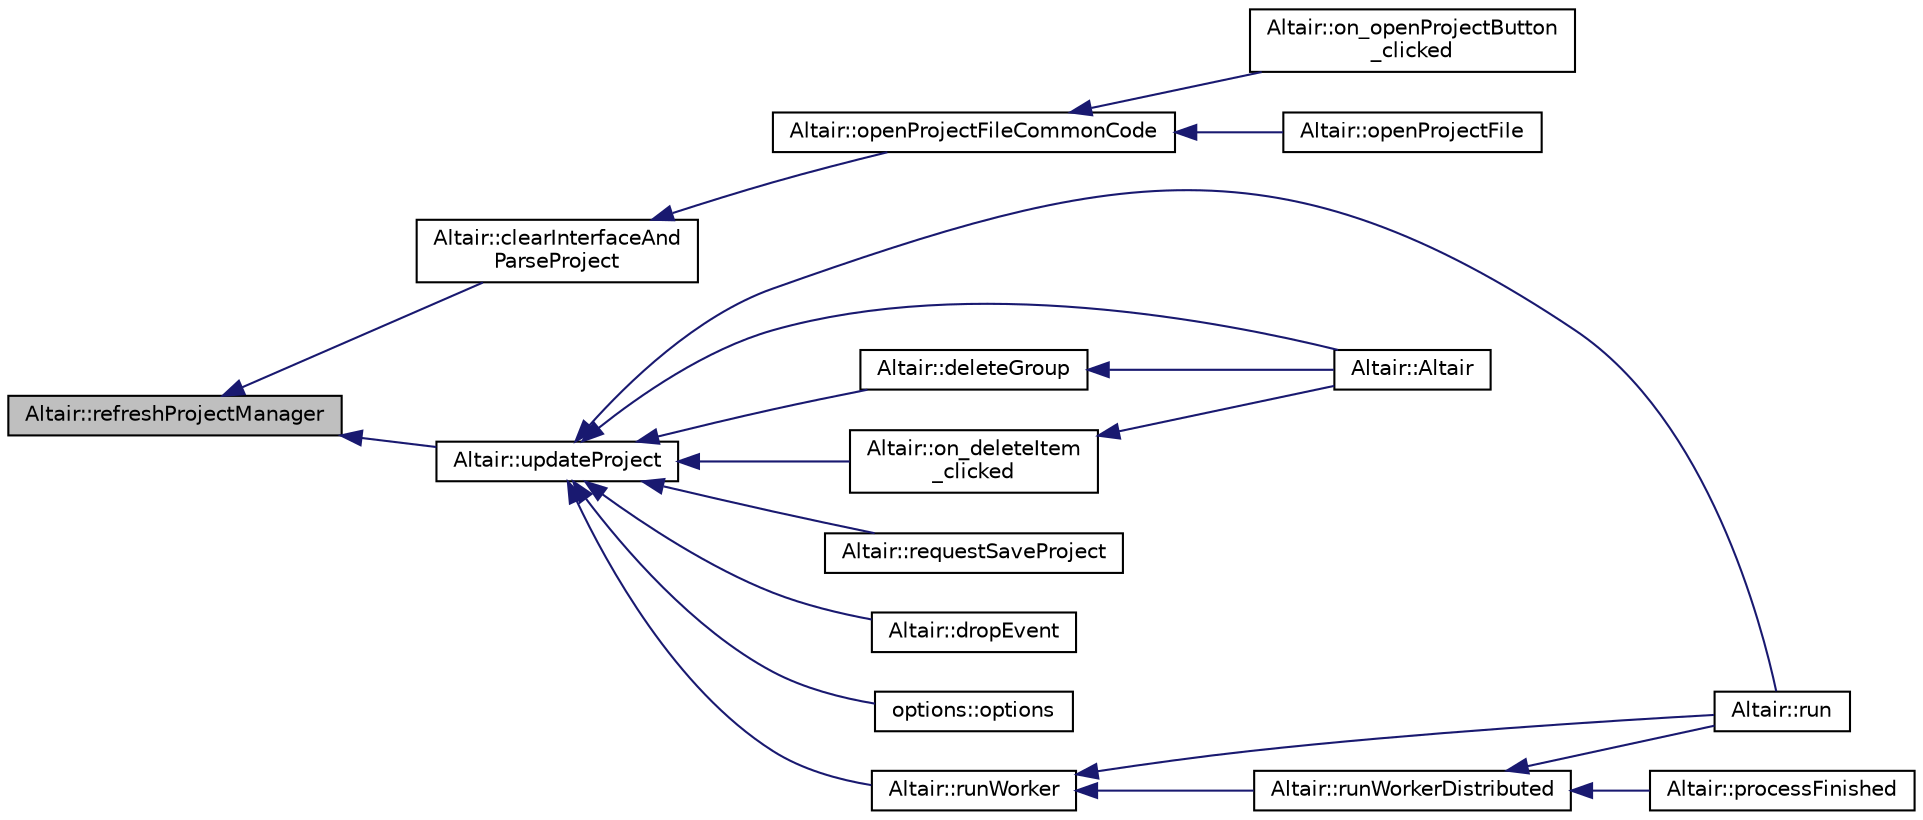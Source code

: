digraph "Altair::refreshProjectManager"
{
 // INTERACTIVE_SVG=YES
  edge [fontname="Helvetica",fontsize="10",labelfontname="Helvetica",labelfontsize="10"];
  node [fontname="Helvetica",fontsize="10",shape=record];
  rankdir="LR";
  Node740 [label="Altair::refreshProjectManager",height=0.2,width=0.4,color="black", fillcolor="grey75", style="filled", fontcolor="black"];
  Node740 -> Node741 [dir="back",color="midnightblue",fontsize="10",style="solid",fontname="Helvetica"];
  Node741 [label="Altair::clearInterfaceAnd\lParseProject",height=0.2,width=0.4,color="black", fillcolor="white", style="filled",URL="$class_altair.html#acaa583766e1c062ea311847fcdd35374",tooltip="Efface les onglets, le gestionnaire de projet et lit le projet .alt en cours. "];
  Node741 -> Node742 [dir="back",color="midnightblue",fontsize="10",style="solid",fontname="Helvetica"];
  Node742 [label="Altair::openProjectFileCommonCode",height=0.2,width=0.4,color="black", fillcolor="white", style="filled",URL="$class_altair.html#aa341707131924eff160bcab41422d1ec",tooltip="Code commun à différentes fonctions lancées pour l&#39;analyse des projets. "];
  Node742 -> Node743 [dir="back",color="midnightblue",fontsize="10",style="solid",fontname="Helvetica"];
  Node743 [label="Altair::on_openProjectButton\l_clicked",height=0.2,width=0.4,color="black", fillcolor="white", style="filled",URL="$class_altair.html#ab98d384297c6b94ff65a683eb5f99633",tooltip="Ouvre le projet, le décode en appelant parseProjectFile et actualise l&#39;interface  en conséquence..."];
  Node742 -> Node744 [dir="back",color="midnightblue",fontsize="10",style="solid",fontname="Helvetica"];
  Node744 [label="Altair::openProjectFile",height=0.2,width=0.4,color="black", fillcolor="white", style="filled",URL="$class_altair.html#a84cf34107cd413ab33800b583bdef59e",tooltip="Ouvre le projet .alt et décode le projet pour actualiser l&#39;interface. "];
  Node740 -> Node745 [dir="back",color="midnightblue",fontsize="10",style="solid",fontname="Helvetica"];
  Node745 [label="Altair::updateProject",height=0.2,width=0.4,color="black", fillcolor="white", style="filled",URL="$class_altair.html#a2eb0a89c3223b2df1c01d2b3b7d1c0eb",tooltip="Rafraichir le projet .alt après avoir actualisé l&#39;interface. "];
  Node745 -> Node746 [dir="back",color="midnightblue",fontsize="10",style="solid",fontname="Helvetica"];
  Node746 [label="Altair::Altair",height=0.2,width=0.4,color="black", fillcolor="white", style="filled",URL="$class_altair.html#ae0975ced0a36e0ed889ae06043a4df66",tooltip="Constructeur. "];
  Node745 -> Node747 [dir="back",color="midnightblue",fontsize="10",style="solid",fontname="Helvetica"];
  Node747 [label="Altair::deleteGroup",height=0.2,width=0.4,color="black", fillcolor="white", style="filled",URL="$class_altair.html#ab913abfdd0c6fbbceb9a051a4443d5fa",tooltip="Supprimer un onglet central. "];
  Node747 -> Node746 [dir="back",color="midnightblue",fontsize="10",style="solid",fontname="Helvetica"];
  Node745 -> Node748 [dir="back",color="midnightblue",fontsize="10",style="solid",fontname="Helvetica"];
  Node748 [label="Altair::on_deleteItem\l_clicked",height=0.2,width=0.4,color="black", fillcolor="white", style="filled",URL="$class_altair.html#a299584936cc20c9a1451977264eba1f5",tooltip="Ecrase un item d&#39;un onglet donné "];
  Node748 -> Node746 [dir="back",color="midnightblue",fontsize="10",style="solid",fontname="Helvetica"];
  Node745 -> Node749 [dir="back",color="midnightblue",fontsize="10",style="solid",fontname="Helvetica"];
  Node749 [label="Altair::requestSaveProject",height=0.2,width=0.4,color="black", fillcolor="white", style="filled",URL="$class_altair.html#aab5da600c227ac7eb604fa24a9308d26",tooltip="Enregistre le projet .alt en actualisant projectName et l&#39;état de l&#39;interface  . "];
  Node745 -> Node750 [dir="back",color="midnightblue",fontsize="10",style="solid",fontname="Helvetica"];
  Node750 [label="Altair::dropEvent",height=0.2,width=0.4,color="black", fillcolor="white", style="filled",URL="$class_altair.html#a1afa285a65e0bdff4c761ad05ec9f8df",tooltip="Fonction réimplémentée : fin du déplacement de la souris. "];
  Node745 -> Node751 [dir="back",color="midnightblue",fontsize="10",style="solid",fontname="Helvetica"];
  Node751 [label="options::options",height=0.2,width=0.4,color="black", fillcolor="white", style="filled",URL="$classoptions.html#a52a9fb1d5bdb6ed104e700390b8c0208",tooltip="Constructeur de l&#39;onglet correspondant à un pointeur parent vers une instance de la classe Altair..."];
  Node745 -> Node752 [dir="back",color="midnightblue",fontsize="10",style="solid",fontname="Helvetica"];
  Node752 [label="Altair::runWorker",height=0.2,width=0.4,color="black", fillcolor="white", style="filled",URL="$class_altair.html#a08b5e402c9a694af09110afe33219080",tooltip="Construction de la ligne de commande pour des bases de paye dans un répertoire donné ..."];
  Node752 -> Node753 [dir="back",color="midnightblue",fontsize="10",style="solid",fontname="Helvetica"];
  Node753 [label="Altair::runWorkerDistributed",height=0.2,width=0.4,color="black", fillcolor="white", style="filled",URL="$class_altair.html#ae04f2a5771d47bbe2e0cc3a11b72d6bf",tooltip="Parcourt le répertoire en cours du mode distributif, un à chaque appel Exporte l&#39;identification dans ..."];
  Node753 -> Node754 [dir="back",color="midnightblue",fontsize="10",style="solid",fontname="Helvetica"];
  Node754 [label="Altair::run",height=0.2,width=0.4,color="black", fillcolor="white", style="filled",URL="$class_altair.html#a7d10f8ecf4097577885172afb6c2e9c6",tooltip="Lance l&#39;exécution de l&#39;application en ligne de commande lhx. "];
  Node753 -> Node755 [dir="back",color="midnightblue",fontsize="10",style="solid",fontname="Helvetica"];
  Node755 [label="Altair::processFinished",height=0.2,width=0.4,color="black", fillcolor="white", style="filled",URL="$class_altair.html#a16b8035c4383a789cd00b687fb105fe9",tooltip="Traitement de la fin de l&#39;exécution de lhx. "];
  Node752 -> Node754 [dir="back",color="midnightblue",fontsize="10",style="solid",fontname="Helvetica"];
  Node745 -> Node754 [dir="back",color="midnightblue",fontsize="10",style="solid",fontname="Helvetica"];
}
